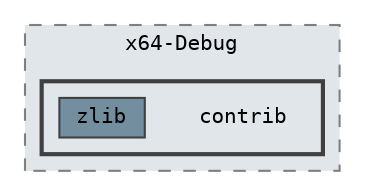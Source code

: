 digraph "C:/Users/s239074/Documents/ogl_renderer/thirdparty/assimp/out/build/x64-Debug/contrib"
{
 // LATEX_PDF_SIZE
  bgcolor="transparent";
  edge [fontname=Terminal,fontsize=10,labelfontname=Helvetica,labelfontsize=10];
  node [fontname=Terminal,fontsize=10,shape=box,height=0.2,width=0.4];
  compound=true
  subgraph clusterdir_637c6ed8f29b8cfe711481393b61cedb {
    graph [ bgcolor="#e0e6e9", pencolor="grey50", label="x64-Debug", fontname=Terminal,fontsize=10 style="filled,dashed", URL="dir_637c6ed8f29b8cfe711481393b61cedb.html",tooltip=""]
  subgraph clusterdir_95eaec3c7afc1b8ee1294e567d837bd7 {
    graph [ bgcolor="#e0e6e9", pencolor="grey25", label="", fontname=Terminal,fontsize=10 style="filled,bold", URL="dir_95eaec3c7afc1b8ee1294e567d837bd7.html",tooltip=""]
    dir_95eaec3c7afc1b8ee1294e567d837bd7 [shape=plaintext, label="contrib"];
  dir_d6646dcb6ca55fc30cc3c47a906110bf [label="zlib", fillcolor="#738e9e", color="grey25", style="filled", URL="dir_d6646dcb6ca55fc30cc3c47a906110bf.html",tooltip=""];
  }
  }
}
